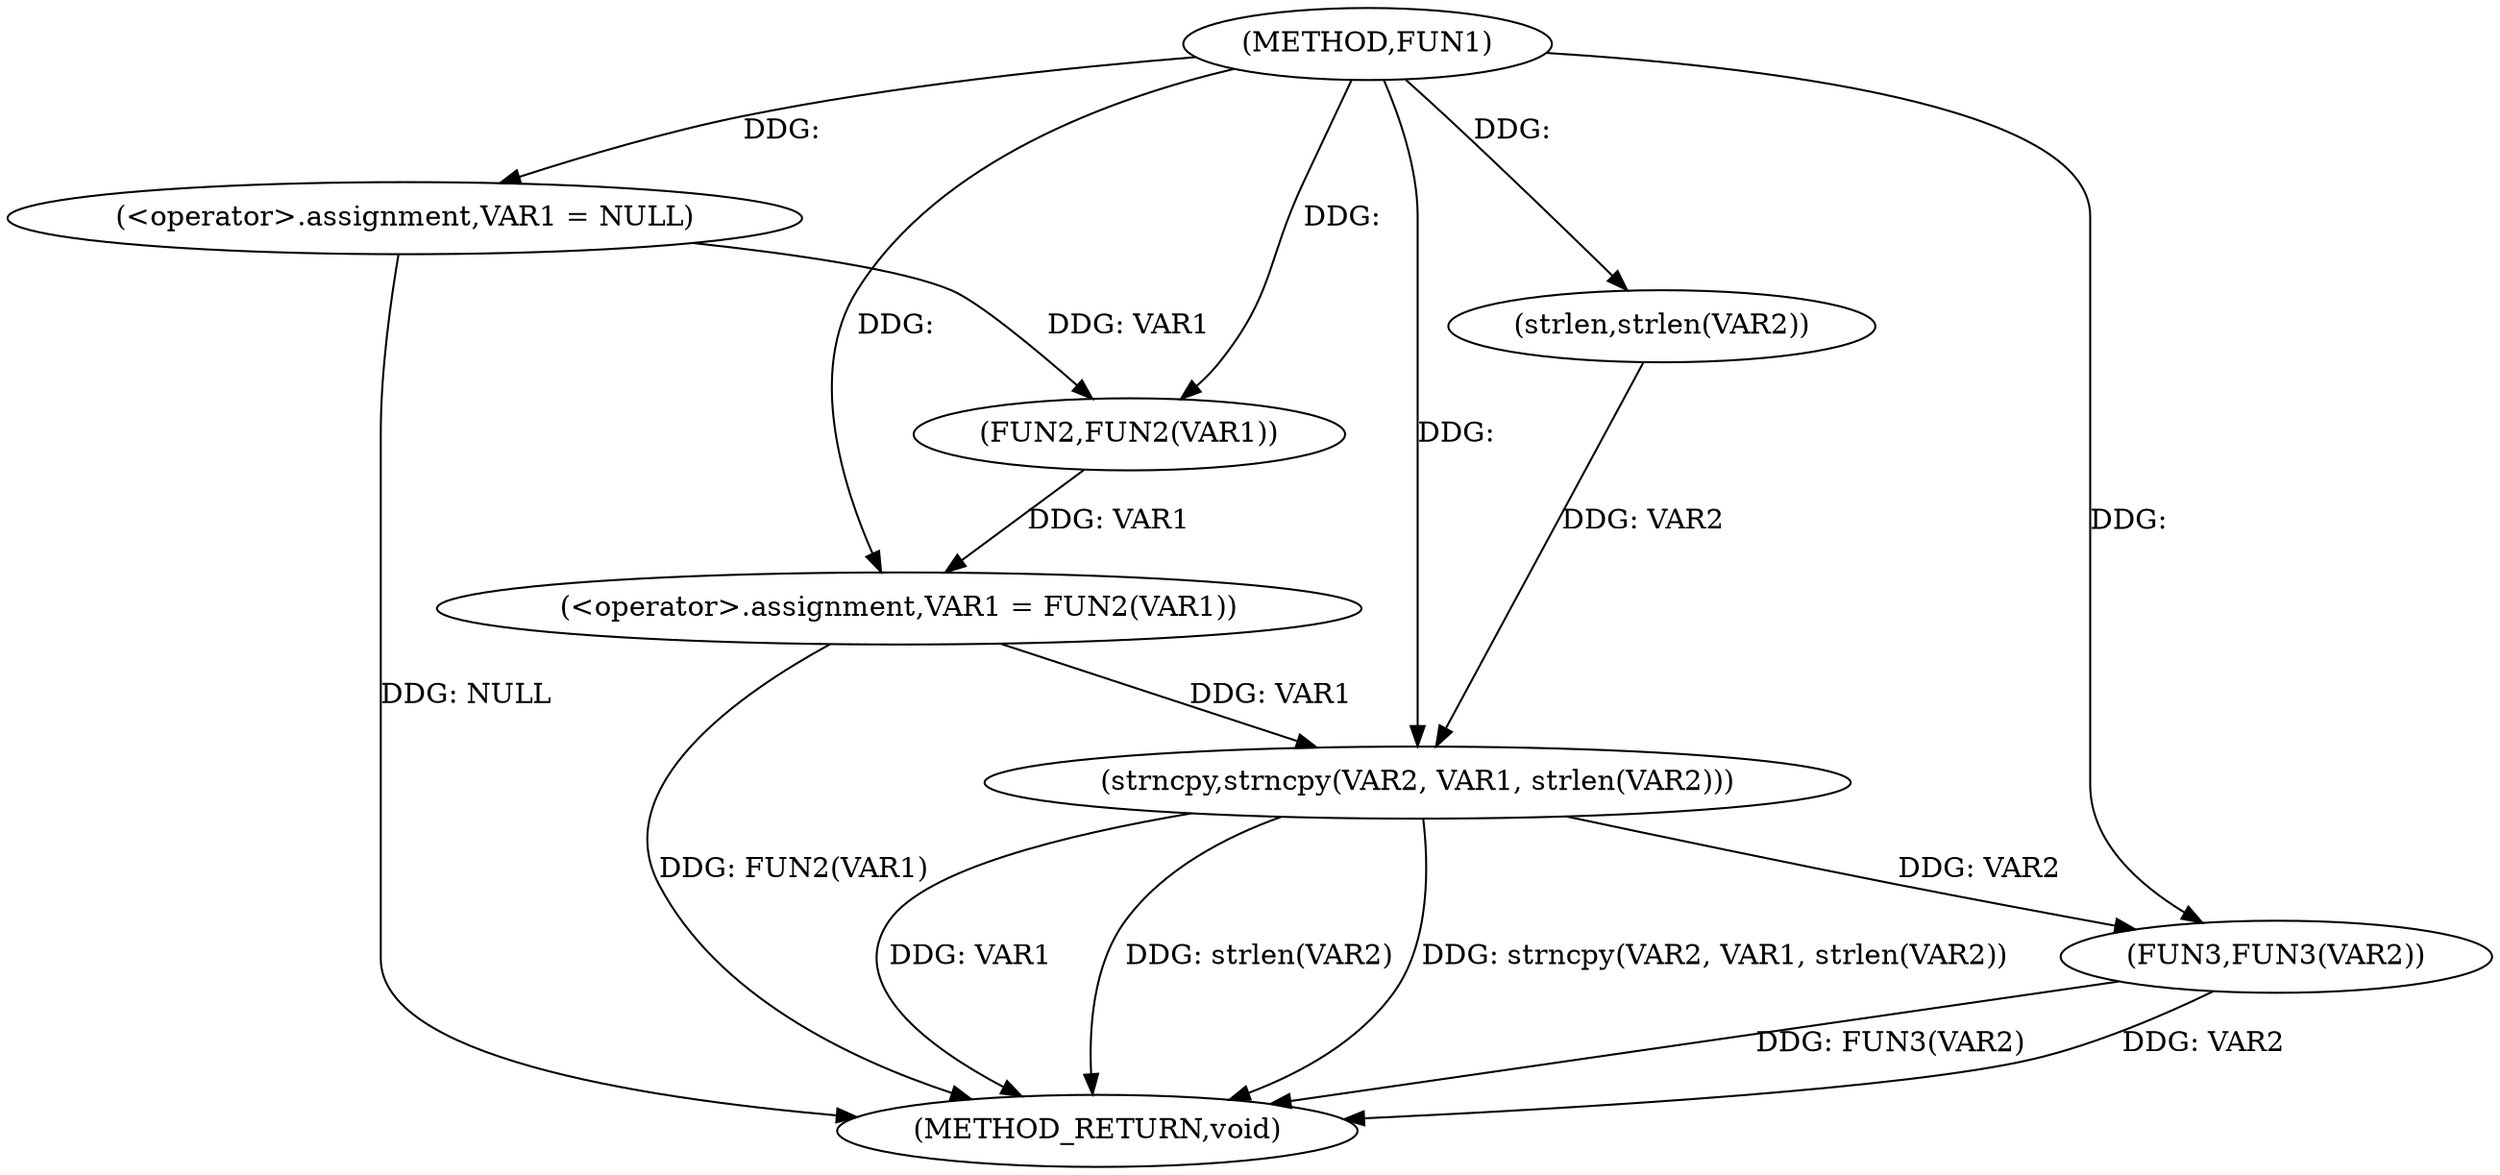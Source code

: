 digraph FUN1 {  
"1000100" [label = "(METHOD,FUN1)" ]
"1000119" [label = "(METHOD_RETURN,void)" ]
"1000103" [label = "(<operator>.assignment,VAR1 = NULL)" ]
"1000106" [label = "(<operator>.assignment,VAR1 = FUN2(VAR1))" ]
"1000108" [label = "(FUN2,FUN2(VAR1))" ]
"1000112" [label = "(strncpy,strncpy(VAR2, VAR1, strlen(VAR2)))" ]
"1000115" [label = "(strlen,strlen(VAR2))" ]
"1000117" [label = "(FUN3,FUN3(VAR2))" ]
  "1000117" -> "1000119"  [ label = "DDG: FUN3(VAR2)"] 
  "1000106" -> "1000119"  [ label = "DDG: FUN2(VAR1)"] 
  "1000103" -> "1000119"  [ label = "DDG: NULL"] 
  "1000112" -> "1000119"  [ label = "DDG: VAR1"] 
  "1000112" -> "1000119"  [ label = "DDG: strlen(VAR2)"] 
  "1000117" -> "1000119"  [ label = "DDG: VAR2"] 
  "1000112" -> "1000119"  [ label = "DDG: strncpy(VAR2, VAR1, strlen(VAR2))"] 
  "1000100" -> "1000103"  [ label = "DDG: "] 
  "1000108" -> "1000106"  [ label = "DDG: VAR1"] 
  "1000100" -> "1000106"  [ label = "DDG: "] 
  "1000103" -> "1000108"  [ label = "DDG: VAR1"] 
  "1000100" -> "1000108"  [ label = "DDG: "] 
  "1000115" -> "1000112"  [ label = "DDG: VAR2"] 
  "1000100" -> "1000112"  [ label = "DDG: "] 
  "1000106" -> "1000112"  [ label = "DDG: VAR1"] 
  "1000100" -> "1000115"  [ label = "DDG: "] 
  "1000112" -> "1000117"  [ label = "DDG: VAR2"] 
  "1000100" -> "1000117"  [ label = "DDG: "] 
}
